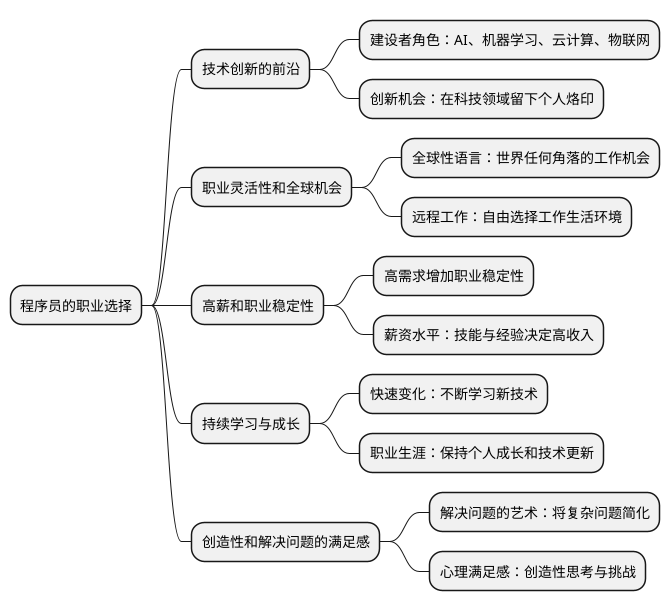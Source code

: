 @startmindmap
+ 程序员的职业选择
++ 技术创新的前沿
+++ 建设者角色：AI、机器学习、云计算、物联网
+++ 创新机会：在科技领域留下个人烙印
++ 职业灵活性和全球机会
+++ 全球性语言：世界任何角落的工作机会
+++ 远程工作：自由选择工作生活环境
++ 高薪和职业稳定性
+++ 高需求增加职业稳定性
+++ 薪资水平：技能与经验决定高收入
++ 持续学习与成长
+++ 快速变化：不断学习新技术
+++ 职业生涯：保持个人成长和技术更新
++ 创造性和解决问题的满足感
+++ 解决问题的艺术：将复杂问题简化
+++ 心理满足感：创造性思考与挑战
@endmindmap
